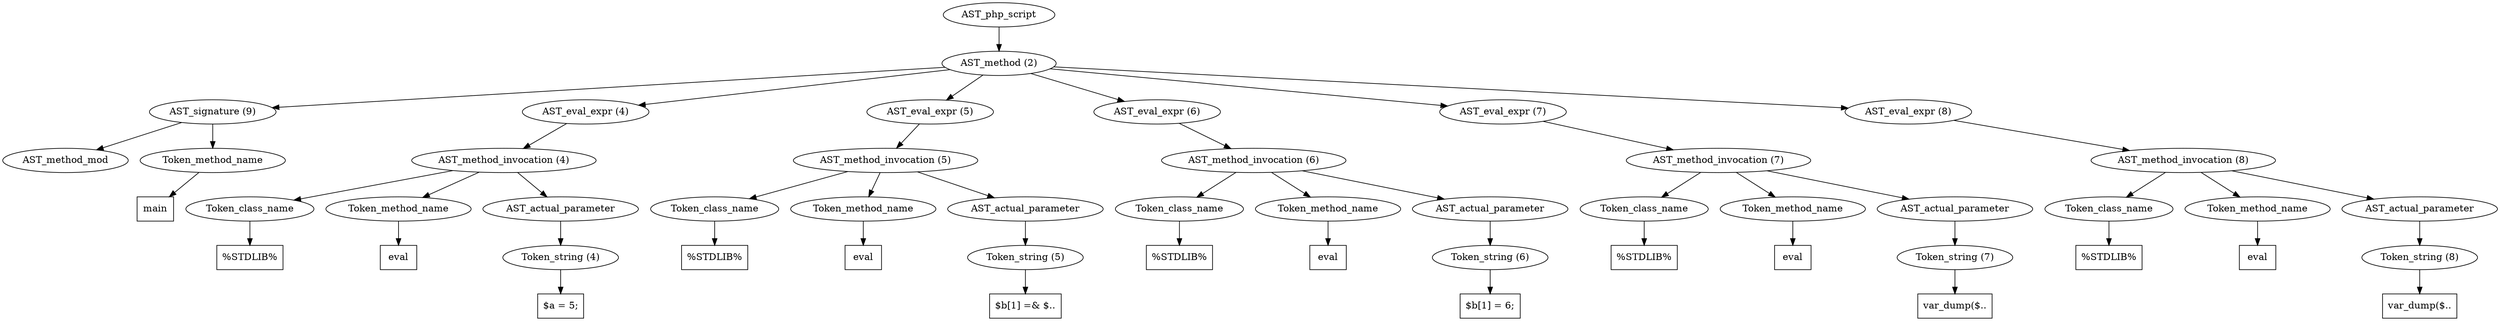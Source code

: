 /*
 * AST in dot format generated by phc -- the PHP compiler
 */

digraph AST {
node_0 [label="AST_php_script"];
node_1 [label="AST_method (2)"];
node_2 [label="AST_signature (9)"];
node_3 [label="AST_method_mod"];
node_4 [label="Token_method_name"];
node_5 [label="main", shape=box]
node_4 -> node_5;
node_2 -> node_4;
node_2 -> node_3;
node_6 [label="AST_eval_expr (4)"];
node_7 [label="AST_method_invocation (4)"];
node_8 [label="Token_class_name"];
node_9 [label="%STDLIB%", shape=box]
node_8 -> node_9;
node_10 [label="Token_method_name"];
node_11 [label="eval", shape=box]
node_10 -> node_11;
node_12 [label="AST_actual_parameter"];
node_13 [label="Token_string (4)"];
node_14 [label="$a = 5;", shape=box]
node_13 -> node_14;
node_12 -> node_13;
node_7 -> node_12;
node_7 -> node_10;
node_7 -> node_8;
node_6 -> node_7;
node_15 [label="AST_eval_expr (5)"];
node_16 [label="AST_method_invocation (5)"];
node_17 [label="Token_class_name"];
node_18 [label="%STDLIB%", shape=box]
node_17 -> node_18;
node_19 [label="Token_method_name"];
node_20 [label="eval", shape=box]
node_19 -> node_20;
node_21 [label="AST_actual_parameter"];
node_22 [label="Token_string (5)"];
node_23 [label="$b[1] =& $..", shape=box]
node_22 -> node_23;
node_21 -> node_22;
node_16 -> node_21;
node_16 -> node_19;
node_16 -> node_17;
node_15 -> node_16;
node_24 [label="AST_eval_expr (6)"];
node_25 [label="AST_method_invocation (6)"];
node_26 [label="Token_class_name"];
node_27 [label="%STDLIB%", shape=box]
node_26 -> node_27;
node_28 [label="Token_method_name"];
node_29 [label="eval", shape=box]
node_28 -> node_29;
node_30 [label="AST_actual_parameter"];
node_31 [label="Token_string (6)"];
node_32 [label="$b[1] = 6;", shape=box]
node_31 -> node_32;
node_30 -> node_31;
node_25 -> node_30;
node_25 -> node_28;
node_25 -> node_26;
node_24 -> node_25;
node_33 [label="AST_eval_expr (7)"];
node_34 [label="AST_method_invocation (7)"];
node_35 [label="Token_class_name"];
node_36 [label="%STDLIB%", shape=box]
node_35 -> node_36;
node_37 [label="Token_method_name"];
node_38 [label="eval", shape=box]
node_37 -> node_38;
node_39 [label="AST_actual_parameter"];
node_40 [label="Token_string (7)"];
node_41 [label="var_dump($..", shape=box]
node_40 -> node_41;
node_39 -> node_40;
node_34 -> node_39;
node_34 -> node_37;
node_34 -> node_35;
node_33 -> node_34;
node_42 [label="AST_eval_expr (8)"];
node_43 [label="AST_method_invocation (8)"];
node_44 [label="Token_class_name"];
node_45 [label="%STDLIB%", shape=box]
node_44 -> node_45;
node_46 [label="Token_method_name"];
node_47 [label="eval", shape=box]
node_46 -> node_47;
node_48 [label="AST_actual_parameter"];
node_49 [label="Token_string (8)"];
node_50 [label="var_dump($..", shape=box]
node_49 -> node_50;
node_48 -> node_49;
node_43 -> node_48;
node_43 -> node_46;
node_43 -> node_44;
node_42 -> node_43;
node_1 -> node_42;
node_1 -> node_33;
node_1 -> node_24;
node_1 -> node_15;
node_1 -> node_6;
node_1 -> node_2;
node_0 -> node_1;
}
